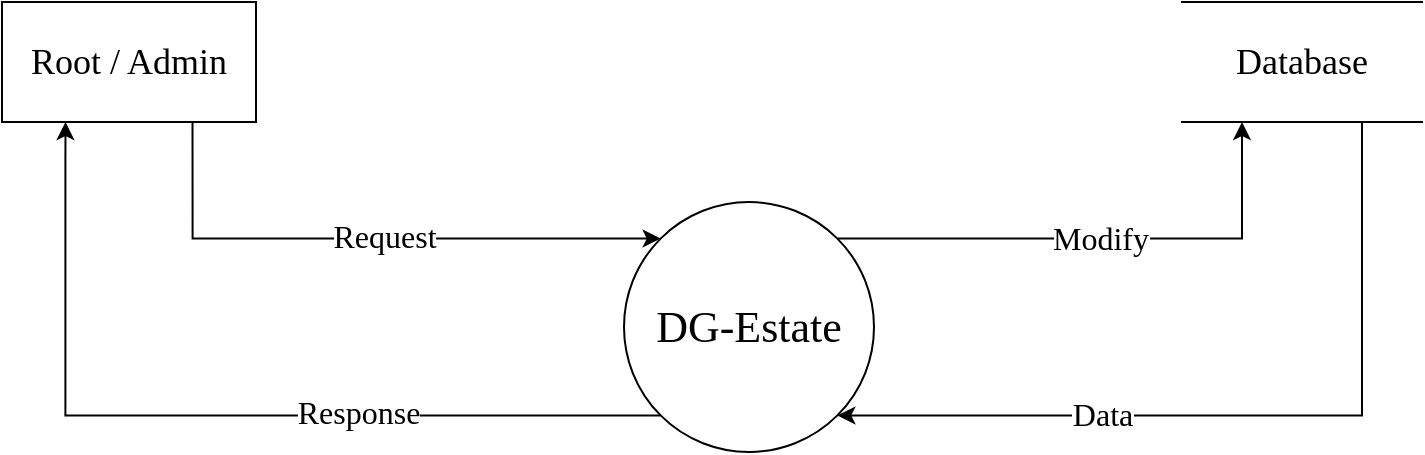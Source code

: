 <mxfile version="17.1.3" type="google"><diagram id="HeBkzXPH-GdMvk_lJBK_" name="Page-1"><mxGraphModel grid="1" gridSize="10" guides="1" tooltips="1" connect="1" arrows="1" page="1" fold="1" pageScale="1" pageWidth="827" pageHeight="1169" background="none" math="0" shadow="0"><root><mxCell id="0"/><mxCell id="1" parent="0"/><mxCell id="6l1TLSjAQP7HA2U_qRRk-1" style="edgeStyle=orthogonalEdgeStyle;rounded=0;orthogonalLoop=1;jettySize=auto;html=1;entryX=0.25;entryY=1;entryDx=0;entryDy=0;fontFamily=Times New Roman;fontSize=18;exitX=0;exitY=1;exitDx=0;exitDy=0;" parent="1" source="6l1TLSjAQP7HA2U_qRRk-7" target="6l1TLSjAQP7HA2U_qRRk-10" edge="1"><mxGeometry relative="1" as="geometry"><mxPoint x="290" y="280" as="sourcePoint"/></mxGeometry></mxCell><mxCell id="6l1TLSjAQP7HA2U_qRRk-2" value="&lt;font style=&quot;font-size: 16px&quot;&gt;Response&lt;/font&gt;" style="edgeLabel;html=1;align=center;verticalAlign=middle;resizable=0;points=[];fontSize=18;fontFamily=Times New Roman;" parent="6l1TLSjAQP7HA2U_qRRk-1" connectable="0" vertex="1"><mxGeometry x="-0.315" y="-2" relative="1" as="geometry"><mxPoint as="offset"/></mxGeometry></mxCell><mxCell id="6l1TLSjAQP7HA2U_qRRk-19" value="" style="edgeStyle=orthogonalEdgeStyle;rounded=0;orthogonalLoop=1;jettySize=auto;html=1;fontFamily=Times New Roman;fontSize=16;entryX=0.25;entryY=1;entryDx=0;entryDy=0;exitX=1;exitY=0;exitDx=0;exitDy=0;" parent="1" source="6l1TLSjAQP7HA2U_qRRk-7" target="6l1TLSjAQP7HA2U_qRRk-20" edge="1"><mxGeometry relative="1" as="geometry"><mxPoint x="600" y="182.5" as="targetPoint"/></mxGeometry></mxCell><mxCell id="6l1TLSjAQP7HA2U_qRRk-23" value="Modify" style="edgeLabel;html=1;align=center;verticalAlign=middle;resizable=0;points=[];fontSize=16;fontFamily=Times New Roman;" parent="6l1TLSjAQP7HA2U_qRRk-19" connectable="0" vertex="1"><mxGeometry x="0.008" y="1" relative="1" as="geometry"><mxPoint as="offset"/></mxGeometry></mxCell><mxCell id="6l1TLSjAQP7HA2U_qRRk-7" value="&lt;p&gt;&lt;span style=&quot;font-size: 22px&quot;&gt;DG-Estate&lt;/span&gt;&lt;/p&gt;" style="ellipse;whiteSpace=wrap;html=1;aspect=fixed;shadow=0;sketch=0;rotation=0;fontFamily=Times New Roman;" parent="1" vertex="1"><mxGeometry x="351" y="140" width="125" height="125" as="geometry"/></mxCell><mxCell id="6l1TLSjAQP7HA2U_qRRk-8" style="edgeStyle=orthogonalEdgeStyle;rounded=0;orthogonalLoop=1;jettySize=auto;html=1;exitX=0.75;exitY=1;exitDx=0;exitDy=0;fontFamily=Times New Roman;fontSize=18;entryX=0;entryY=0;entryDx=0;entryDy=0;" parent="1" source="6l1TLSjAQP7HA2U_qRRk-10" target="6l1TLSjAQP7HA2U_qRRk-7" edge="1"><mxGeometry relative="1" as="geometry"><mxPoint x="370" y="240" as="targetPoint"/><Array as="points"><mxPoint x="135" y="158"/></Array></mxGeometry></mxCell><mxCell id="6l1TLSjAQP7HA2U_qRRk-9" value="&lt;font style=&quot;font-size: 16px&quot;&gt;Request&lt;/font&gt;" style="edgeLabel;html=1;align=center;verticalAlign=middle;resizable=0;points=[];fontSize=18;fontFamily=Times New Roman;" parent="6l1TLSjAQP7HA2U_qRRk-8" connectable="0" vertex="1"><mxGeometry x="-0.06" y="2" relative="1" as="geometry"><mxPoint x="16" as="offset"/></mxGeometry></mxCell><mxCell id="6l1TLSjAQP7HA2U_qRRk-10" value="&lt;font style=&quot;font-size: 18px&quot;&gt;Root / Admin&lt;/font&gt;" style="rounded=0;whiteSpace=wrap;html=1;fontFamily=Times New Roman;" parent="1" vertex="1"><mxGeometry x="40" y="40" width="127" height="60" as="geometry"/></mxCell><mxCell id="6l1TLSjAQP7HA2U_qRRk-21" style="edgeStyle=orthogonalEdgeStyle;rounded=0;orthogonalLoop=1;jettySize=auto;html=1;exitX=0.75;exitY=1;exitDx=0;exitDy=0;entryX=1;entryY=1;entryDx=0;entryDy=0;fontFamily=Times New Roman;fontSize=16;" parent="1" source="6l1TLSjAQP7HA2U_qRRk-20" target="6l1TLSjAQP7HA2U_qRRk-7" edge="1"><mxGeometry relative="1" as="geometry"><Array as="points"><mxPoint x="720" y="247"/></Array></mxGeometry></mxCell><mxCell id="6l1TLSjAQP7HA2U_qRRk-22" value="&lt;font style=&quot;font-size: 16px&quot;&gt;Data&lt;/font&gt;" style="edgeLabel;html=1;align=center;verticalAlign=middle;resizable=0;points=[];fontSize=18;fontFamily=Times New Roman;" parent="6l1TLSjAQP7HA2U_qRRk-21" connectable="0" vertex="1"><mxGeometry x="0.28" y="-1" relative="1" as="geometry"><mxPoint x="-15" as="offset"/></mxGeometry></mxCell><mxCell id="6l1TLSjAQP7HA2U_qRRk-20" value="&lt;font style=&quot;font-size: 18px&quot;&gt;Database&lt;/font&gt;" style="shape=partialRectangle;whiteSpace=wrap;html=1;left=0;right=0;fillColor=default;rounded=0;shadow=0;glass=0;sketch=0;fontFamily=Times New Roman;fontSize=16;gradientColor=none;" parent="1" vertex="1"><mxGeometry x="630" y="40" width="120" height="60" as="geometry"/></mxCell></root></mxGraphModel></diagram></mxfile>